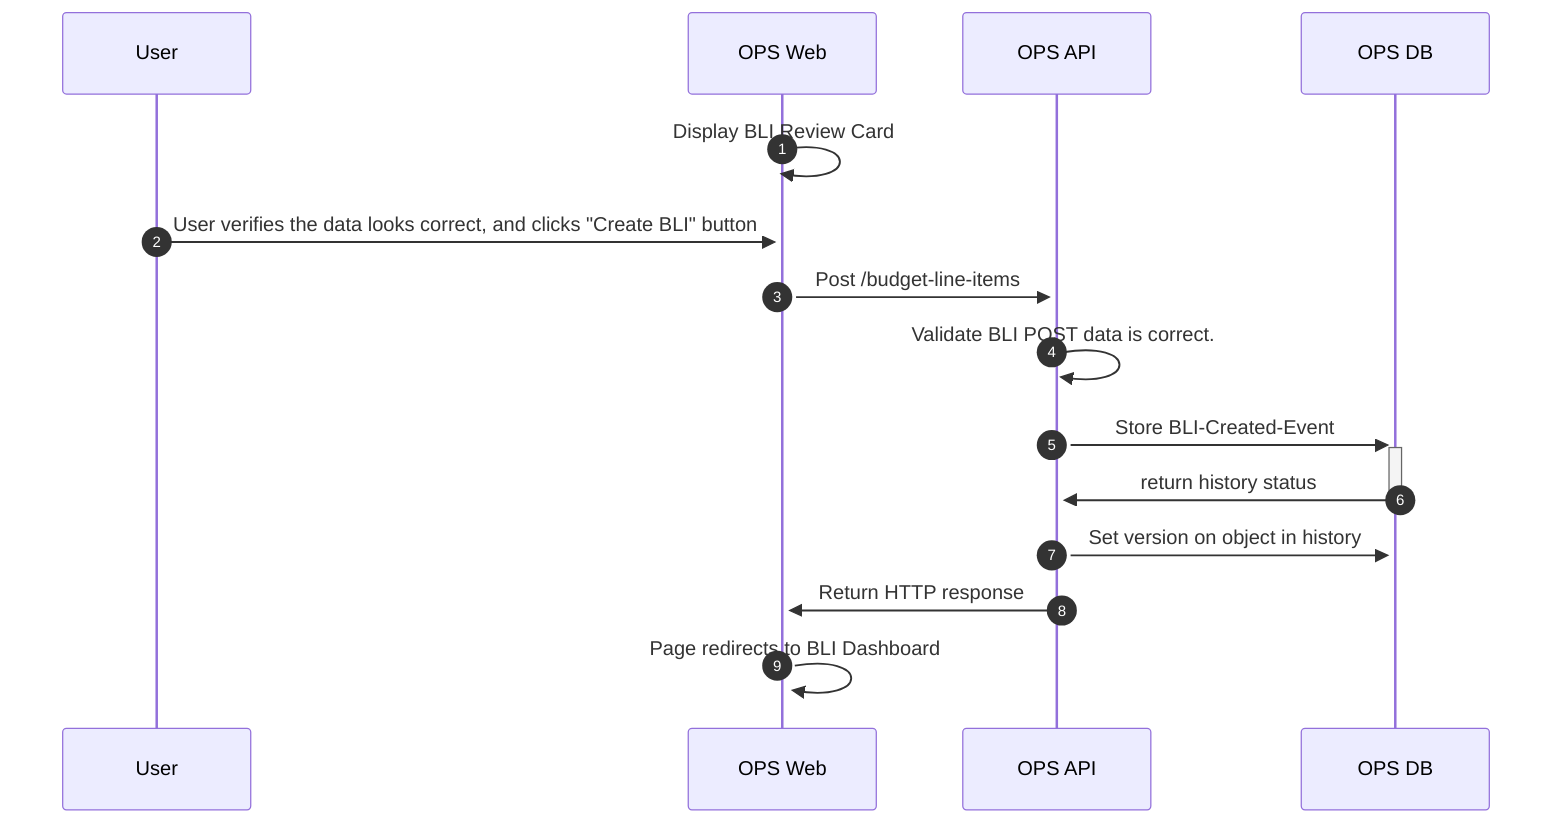 sequenceDiagram
    autonumber
    participant User
    participant GUI as OPS Web
    participant API as OPS API
    participant DB as OPS DB

    GUI ->> GUI: Display BLI Review Card

    User ->>+ GUI: User verifies the data looks correct, and clicks "Create BLI" button
    GUI ->>+ API: Post /budget-line-items

    API ->> API: Validate BLI POST data is correct.
    API ->>+ DB: Store BLI-Created-Event
    DB ->>- API: return history status

    API ->>+ DB: Set version on object in history

    API ->>+ GUI: Return HTTP response

    GUI ->> GUI: Page redirects to BLI Dashboard